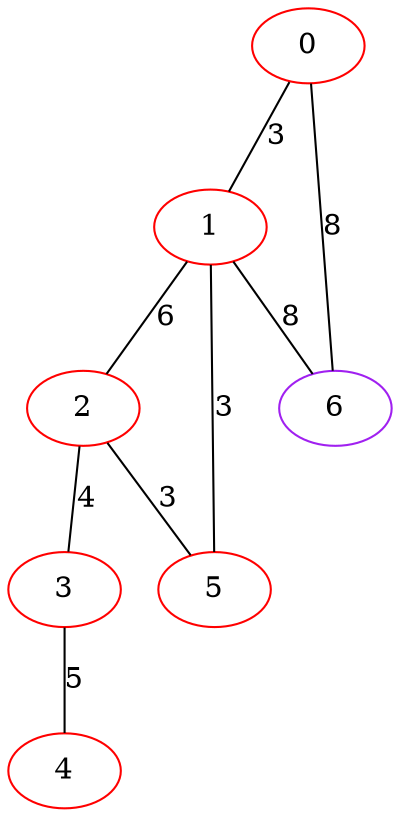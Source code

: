 graph "" {
0 [color=red, weight=1];
1 [color=red, weight=1];
2 [color=red, weight=1];
3 [color=red, weight=1];
4 [color=red, weight=1];
5 [color=red, weight=1];
6 [color=purple, weight=4];
0 -- 1  [key=0, label=3];
0 -- 6  [key=0, label=8];
1 -- 2  [key=0, label=6];
1 -- 5  [key=0, label=3];
1 -- 6  [key=0, label=8];
2 -- 3  [key=0, label=4];
2 -- 5  [key=0, label=3];
3 -- 4  [key=0, label=5];
}
